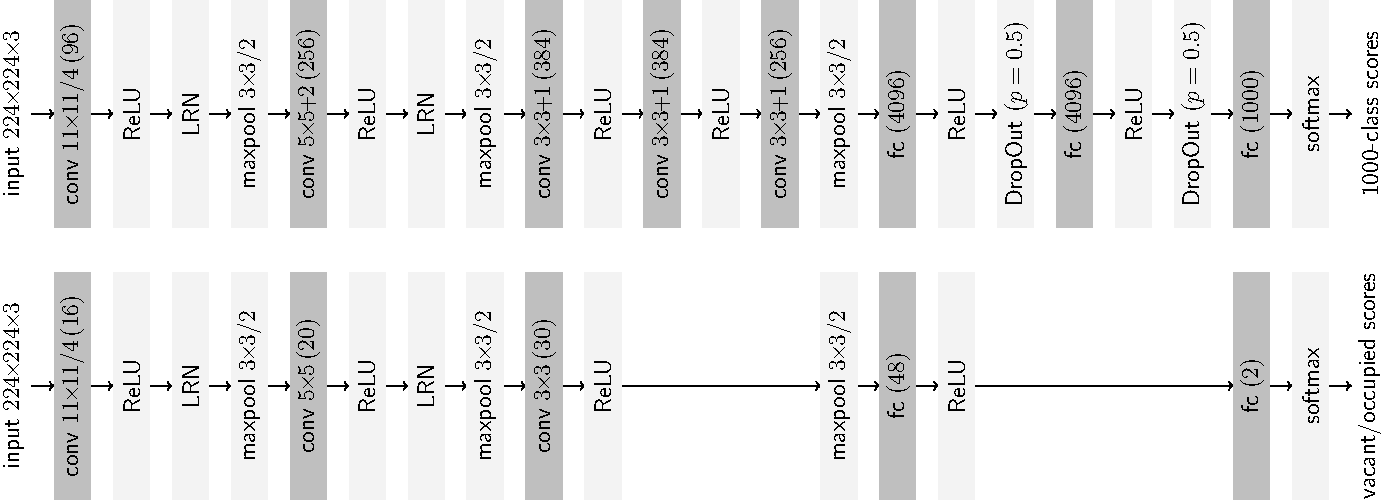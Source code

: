 unitsize(.8cm);
texpreamble("\renewcommand{\rmdefault}{\sfdefault}");
texpreamble("\newcommand{\x}{{\mkern-2mu\times\mkern-2mu}}");
texpreamble("\newcommand{\p}{{\mkern-2mu+\mkern-2mu}}");

real w = .8;
real h = 5;
real wgap = .5;
real hgap = 1;

real full_w = w + wgap;
real full_h = h + hgap;

void layer(string lab="", int l, int n, int skip=1, bool bg=true, bool ar=true) {

    // box start (BL) and end (TR)
    pair start = (l * full_w, n * full_h);
    pair end = start + (w, h);

    // layer label
    // lab = "\textsc{" + lab + "}";
    // lab = replace(lab, "x", "\times");
    // lab = "$" + lab + "$";
    label(rotate(90) * lab, (start + end) / 2);

    // output arrow
    if (ar) {
        pair arrowStart = start + (w, h/2);
        pair arrowEnd = start + (skip * full_w, h/2);
        draw(arrowStart -- arrowEnd, arrow=Arrow(TeXHead));
    }

    if (bg) {
        pen p = gray(0.95);
        if ( (find(lab, "conv") >= 0) || (find(lab, "fc") >= 0) )
            p = mediumgray;
        fill(box(start, end), p);
    }
}

void net(string[] net, int n) {
    int i, s;
    layer(net[i], 0, n, 1, false);
    for (i = 1; i < net.length - 1; ++i) {
        if (length(net[i]) == 0) continue;
        s = 1;
        while (length(net[i + s]) == 0) { ++s; }
        layer(net[i], i, n, s);
    }
    layer(net[i], net.length - 1, n, 1, false, false);
}

string[] malexnet = new string[] {
    "input $224{\x}224{\x}3$",
    "conv $11{\x}11/4\,(16)$",
    "ReLU",
    "LRN",
    "maxpool $3{\x}3/2$",
    "conv $5{\x}5\,(20)$",
    "ReLU",
    "LRN",
    "maxpool $3{\x}3/2$",
    "conv $3{\x}3\,(30)$",
    "ReLU",
    "",
    "",
    "",
    "maxpool $3{\x}3/2$",
    "fc $(48)$",
    "ReLU",
    "",
    "",
    "",
    "",
    "fc $(2)$",
    "softmax",
    "vacant/occupied scores"
};

string[] alexnet = new string[] {
    "input $224{\x}224{\x}3$",
    "conv $11{\x}11/4\,(96)$",
    "ReLU",
    "LRN",
    "maxpool $3{\x}3/2$",
    "conv $5{\x}5{\p}2\,(256)$",
    "ReLU",
    "LRN",
    "maxpool $3{\x}3/2$",
    "conv $3{\x}3{\p}1\,(384)$",
    "ReLU",
    "conv $3{\x}3{\p}1\,(384)$",
    "ReLU",
    "conv $3{\x}3{\p}1\,(256)$",
    "maxpool $3{\x}3/2$",
    "fc $(4096)$",
    "ReLU",
    "DropOut $(p=0.5)$",
    "fc $(4096)$",
    "ReLU",
    "DropOut $(p=0.5)$",
    "fc $(1000)$",
    "softmax",
    "1000-class scores"
};

net(alexnet, 1);
net(malexnet, 0);

